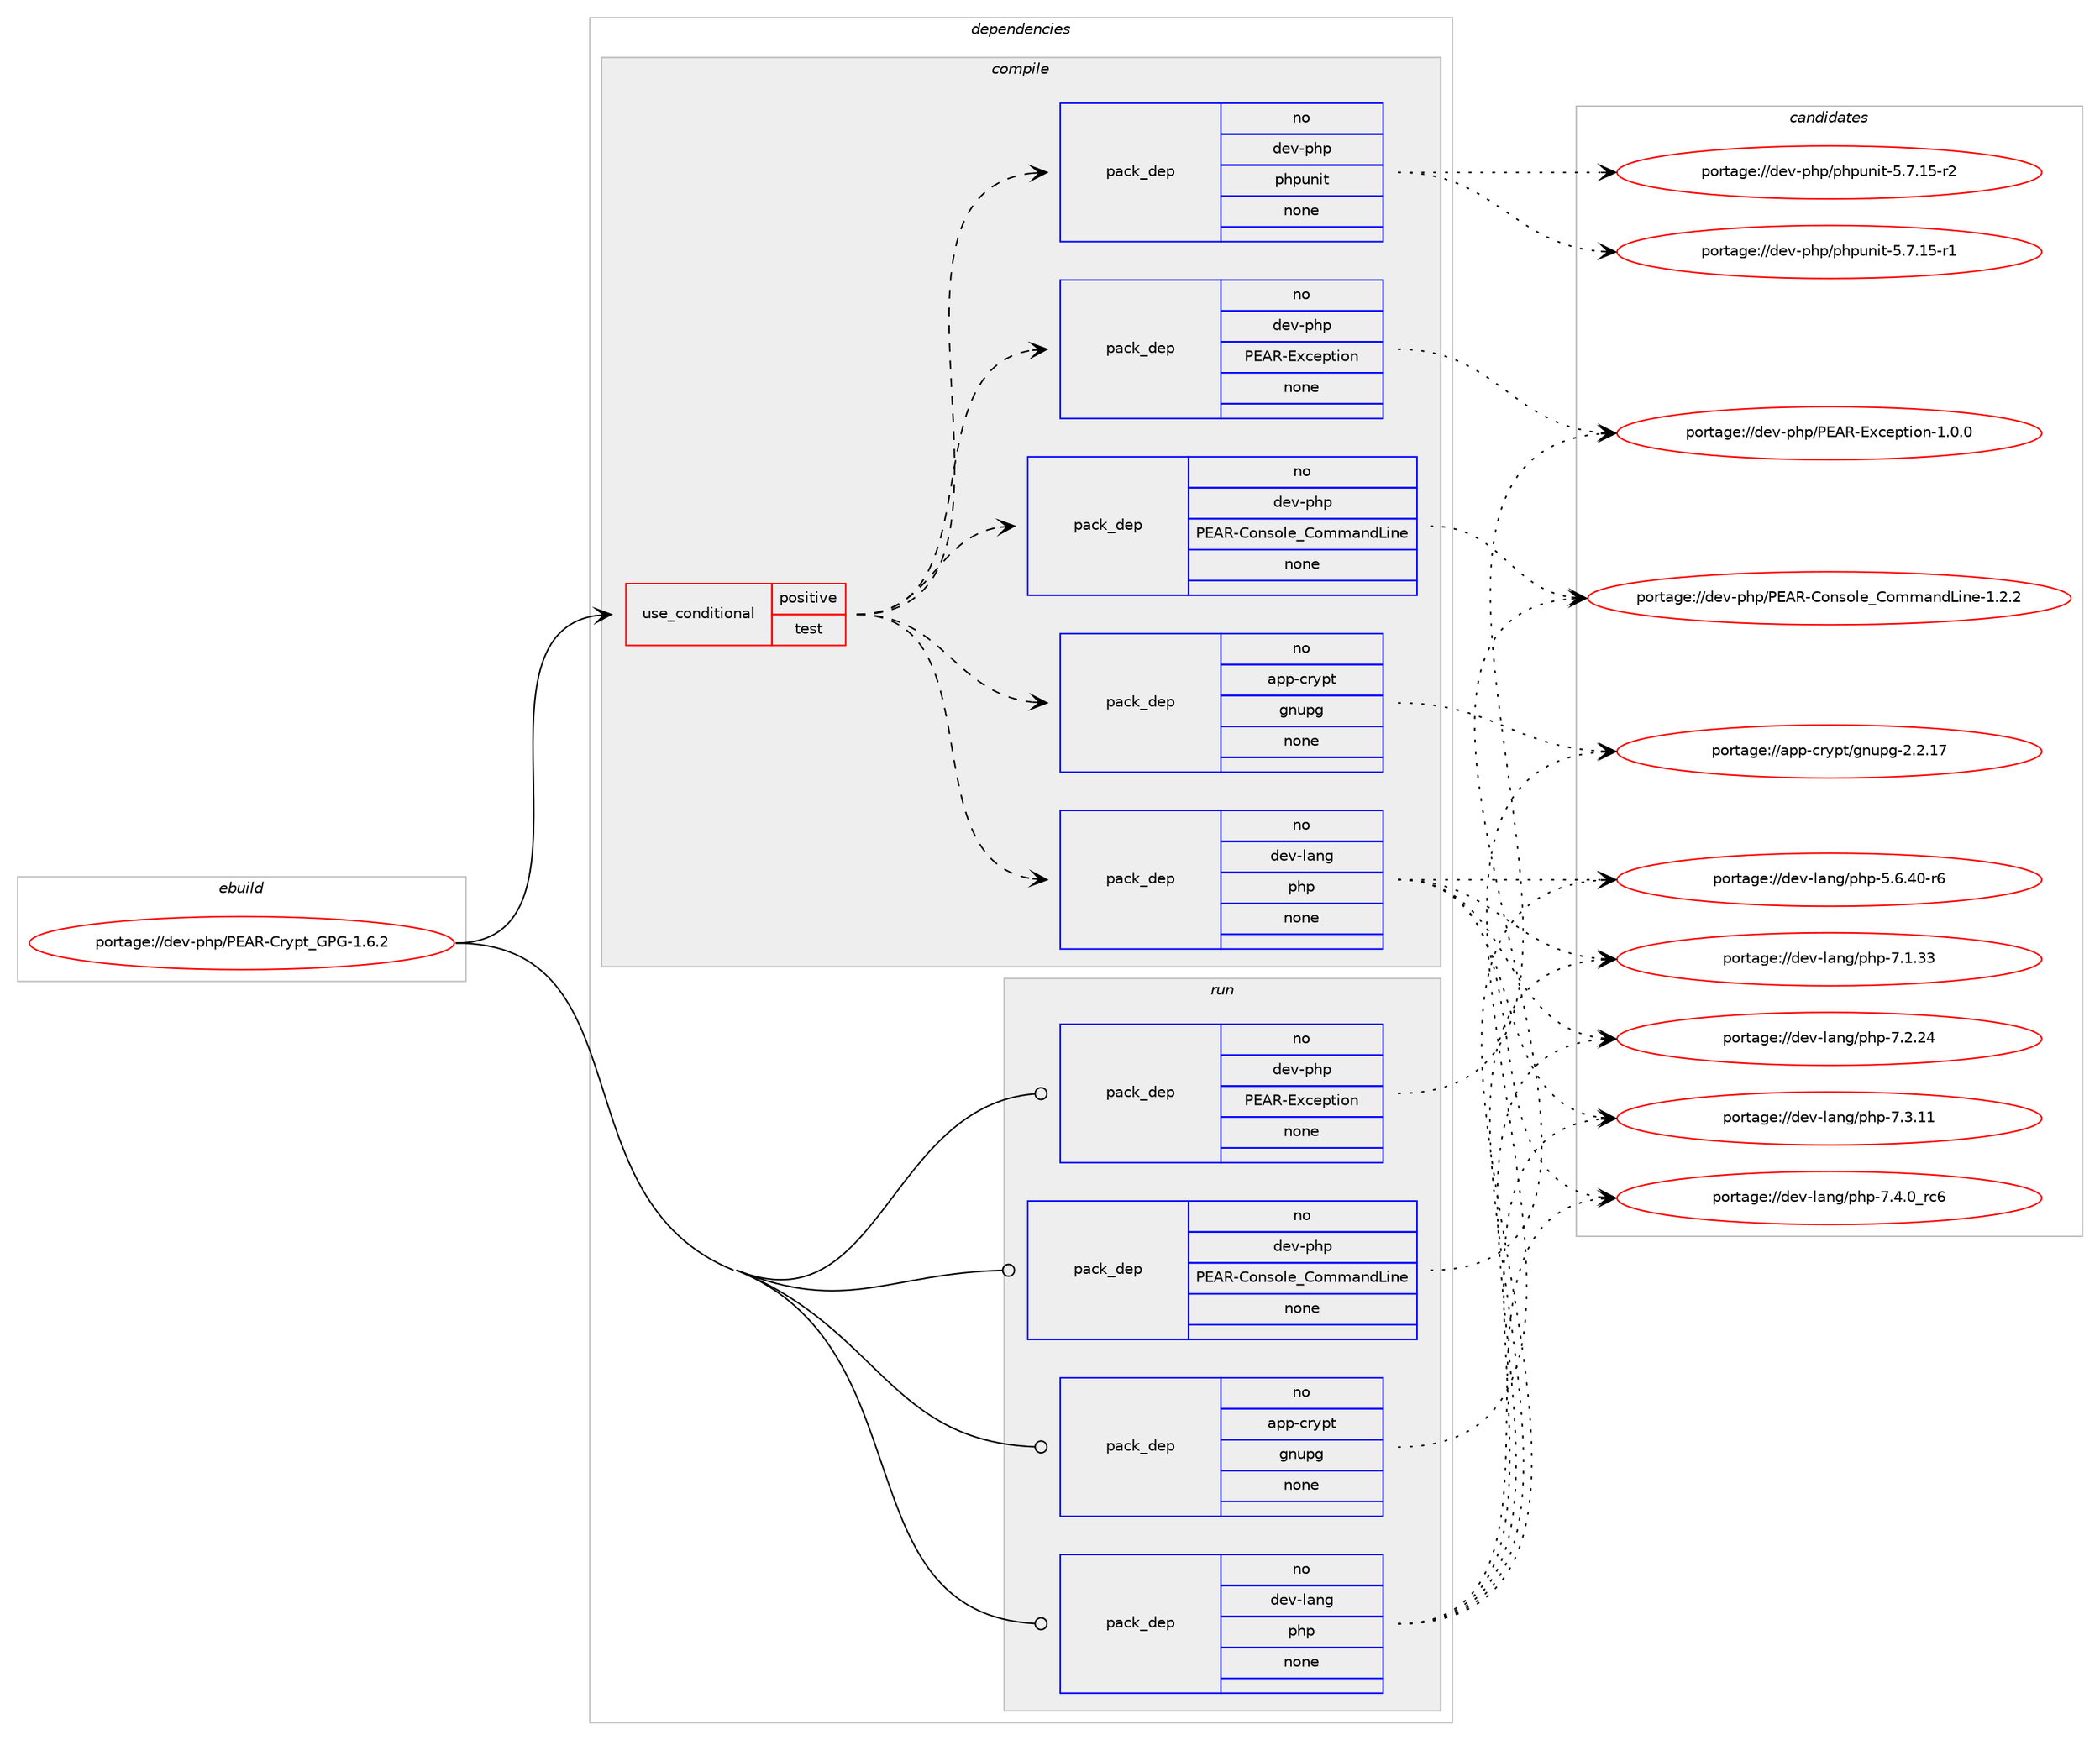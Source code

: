 digraph prolog {

# *************
# Graph options
# *************

newrank=true;
concentrate=true;
compound=true;
graph [rankdir=LR,fontname=Helvetica,fontsize=10,ranksep=1.5];#, ranksep=2.5, nodesep=0.2];
edge  [arrowhead=vee];
node  [fontname=Helvetica,fontsize=10];

# **********
# The ebuild
# **********

subgraph cluster_leftcol {
color=gray;
rank=same;
label=<<i>ebuild</i>>;
id [label="portage://dev-php/PEAR-Crypt_GPG-1.6.2", color=red, width=4, href="../dev-php/PEAR-Crypt_GPG-1.6.2.svg"];
}

# ****************
# The dependencies
# ****************

subgraph cluster_midcol {
color=gray;
label=<<i>dependencies</i>>;
subgraph cluster_compile {
fillcolor="#eeeeee";
style=filled;
label=<<i>compile</i>>;
subgraph cond23960 {
dependency123956 [label=<<TABLE BORDER="0" CELLBORDER="1" CELLSPACING="0" CELLPADDING="4"><TR><TD ROWSPAN="3" CELLPADDING="10">use_conditional</TD></TR><TR><TD>positive</TD></TR><TR><TD>test</TD></TR></TABLE>>, shape=none, color=red];
subgraph pack96798 {
dependency123957 [label=<<TABLE BORDER="0" CELLBORDER="1" CELLSPACING="0" CELLPADDING="4" WIDTH="220"><TR><TD ROWSPAN="6" CELLPADDING="30">pack_dep</TD></TR><TR><TD WIDTH="110">no</TD></TR><TR><TD>app-crypt</TD></TR><TR><TD>gnupg</TD></TR><TR><TD>none</TD></TR><TR><TD></TD></TR></TABLE>>, shape=none, color=blue];
}
dependency123956:e -> dependency123957:w [weight=20,style="dashed",arrowhead="vee"];
subgraph pack96799 {
dependency123958 [label=<<TABLE BORDER="0" CELLBORDER="1" CELLSPACING="0" CELLPADDING="4" WIDTH="220"><TR><TD ROWSPAN="6" CELLPADDING="30">pack_dep</TD></TR><TR><TD WIDTH="110">no</TD></TR><TR><TD>dev-lang</TD></TR><TR><TD>php</TD></TR><TR><TD>none</TD></TR><TR><TD></TD></TR></TABLE>>, shape=none, color=blue];
}
dependency123956:e -> dependency123958:w [weight=20,style="dashed",arrowhead="vee"];
subgraph pack96800 {
dependency123959 [label=<<TABLE BORDER="0" CELLBORDER="1" CELLSPACING="0" CELLPADDING="4" WIDTH="220"><TR><TD ROWSPAN="6" CELLPADDING="30">pack_dep</TD></TR><TR><TD WIDTH="110">no</TD></TR><TR><TD>dev-php</TD></TR><TR><TD>PEAR-Console_CommandLine</TD></TR><TR><TD>none</TD></TR><TR><TD></TD></TR></TABLE>>, shape=none, color=blue];
}
dependency123956:e -> dependency123959:w [weight=20,style="dashed",arrowhead="vee"];
subgraph pack96801 {
dependency123960 [label=<<TABLE BORDER="0" CELLBORDER="1" CELLSPACING="0" CELLPADDING="4" WIDTH="220"><TR><TD ROWSPAN="6" CELLPADDING="30">pack_dep</TD></TR><TR><TD WIDTH="110">no</TD></TR><TR><TD>dev-php</TD></TR><TR><TD>PEAR-Exception</TD></TR><TR><TD>none</TD></TR><TR><TD></TD></TR></TABLE>>, shape=none, color=blue];
}
dependency123956:e -> dependency123960:w [weight=20,style="dashed",arrowhead="vee"];
subgraph pack96802 {
dependency123961 [label=<<TABLE BORDER="0" CELLBORDER="1" CELLSPACING="0" CELLPADDING="4" WIDTH="220"><TR><TD ROWSPAN="6" CELLPADDING="30">pack_dep</TD></TR><TR><TD WIDTH="110">no</TD></TR><TR><TD>dev-php</TD></TR><TR><TD>phpunit</TD></TR><TR><TD>none</TD></TR><TR><TD></TD></TR></TABLE>>, shape=none, color=blue];
}
dependency123956:e -> dependency123961:w [weight=20,style="dashed",arrowhead="vee"];
}
id:e -> dependency123956:w [weight=20,style="solid",arrowhead="vee"];
}
subgraph cluster_compileandrun {
fillcolor="#eeeeee";
style=filled;
label=<<i>compile and run</i>>;
}
subgraph cluster_run {
fillcolor="#eeeeee";
style=filled;
label=<<i>run</i>>;
subgraph pack96803 {
dependency123962 [label=<<TABLE BORDER="0" CELLBORDER="1" CELLSPACING="0" CELLPADDING="4" WIDTH="220"><TR><TD ROWSPAN="6" CELLPADDING="30">pack_dep</TD></TR><TR><TD WIDTH="110">no</TD></TR><TR><TD>app-crypt</TD></TR><TR><TD>gnupg</TD></TR><TR><TD>none</TD></TR><TR><TD></TD></TR></TABLE>>, shape=none, color=blue];
}
id:e -> dependency123962:w [weight=20,style="solid",arrowhead="odot"];
subgraph pack96804 {
dependency123963 [label=<<TABLE BORDER="0" CELLBORDER="1" CELLSPACING="0" CELLPADDING="4" WIDTH="220"><TR><TD ROWSPAN="6" CELLPADDING="30">pack_dep</TD></TR><TR><TD WIDTH="110">no</TD></TR><TR><TD>dev-lang</TD></TR><TR><TD>php</TD></TR><TR><TD>none</TD></TR><TR><TD></TD></TR></TABLE>>, shape=none, color=blue];
}
id:e -> dependency123963:w [weight=20,style="solid",arrowhead="odot"];
subgraph pack96805 {
dependency123964 [label=<<TABLE BORDER="0" CELLBORDER="1" CELLSPACING="0" CELLPADDING="4" WIDTH="220"><TR><TD ROWSPAN="6" CELLPADDING="30">pack_dep</TD></TR><TR><TD WIDTH="110">no</TD></TR><TR><TD>dev-php</TD></TR><TR><TD>PEAR-Console_CommandLine</TD></TR><TR><TD>none</TD></TR><TR><TD></TD></TR></TABLE>>, shape=none, color=blue];
}
id:e -> dependency123964:w [weight=20,style="solid",arrowhead="odot"];
subgraph pack96806 {
dependency123965 [label=<<TABLE BORDER="0" CELLBORDER="1" CELLSPACING="0" CELLPADDING="4" WIDTH="220"><TR><TD ROWSPAN="6" CELLPADDING="30">pack_dep</TD></TR><TR><TD WIDTH="110">no</TD></TR><TR><TD>dev-php</TD></TR><TR><TD>PEAR-Exception</TD></TR><TR><TD>none</TD></TR><TR><TD></TD></TR></TABLE>>, shape=none, color=blue];
}
id:e -> dependency123965:w [weight=20,style="solid",arrowhead="odot"];
}
}

# **************
# The candidates
# **************

subgraph cluster_choices {
rank=same;
color=gray;
label=<<i>candidates</i>>;

subgraph choice96798 {
color=black;
nodesep=1;
choiceportage9711211245991141211121164710311011711210345504650464955 [label="portage://app-crypt/gnupg-2.2.17", color=red, width=4,href="../app-crypt/gnupg-2.2.17.svg"];
dependency123957:e -> choiceportage9711211245991141211121164710311011711210345504650464955:w [style=dotted,weight="100"];
}
subgraph choice96799 {
color=black;
nodesep=1;
choiceportage100101118451089711010347112104112455346544652484511454 [label="portage://dev-lang/php-5.6.40-r6", color=red, width=4,href="../dev-lang/php-5.6.40-r6.svg"];
choiceportage10010111845108971101034711210411245554649465151 [label="portage://dev-lang/php-7.1.33", color=red, width=4,href="../dev-lang/php-7.1.33.svg"];
choiceportage10010111845108971101034711210411245554650465052 [label="portage://dev-lang/php-7.2.24", color=red, width=4,href="../dev-lang/php-7.2.24.svg"];
choiceportage10010111845108971101034711210411245554651464949 [label="portage://dev-lang/php-7.3.11", color=red, width=4,href="../dev-lang/php-7.3.11.svg"];
choiceportage100101118451089711010347112104112455546524648951149954 [label="portage://dev-lang/php-7.4.0_rc6", color=red, width=4,href="../dev-lang/php-7.4.0_rc6.svg"];
dependency123958:e -> choiceportage100101118451089711010347112104112455346544652484511454:w [style=dotted,weight="100"];
dependency123958:e -> choiceportage10010111845108971101034711210411245554649465151:w [style=dotted,weight="100"];
dependency123958:e -> choiceportage10010111845108971101034711210411245554650465052:w [style=dotted,weight="100"];
dependency123958:e -> choiceportage10010111845108971101034711210411245554651464949:w [style=dotted,weight="100"];
dependency123958:e -> choiceportage100101118451089711010347112104112455546524648951149954:w [style=dotted,weight="100"];
}
subgraph choice96800 {
color=black;
nodesep=1;
choiceportage100101118451121041124780696582456711111011511110810195671111091099711010076105110101454946504650 [label="portage://dev-php/PEAR-Console_CommandLine-1.2.2", color=red, width=4,href="../dev-php/PEAR-Console_CommandLine-1.2.2.svg"];
dependency123959:e -> choiceportage100101118451121041124780696582456711111011511110810195671111091099711010076105110101454946504650:w [style=dotted,weight="100"];
}
subgraph choice96801 {
color=black;
nodesep=1;
choiceportage100101118451121041124780696582456912099101112116105111110454946484648 [label="portage://dev-php/PEAR-Exception-1.0.0", color=red, width=4,href="../dev-php/PEAR-Exception-1.0.0.svg"];
dependency123960:e -> choiceportage100101118451121041124780696582456912099101112116105111110454946484648:w [style=dotted,weight="100"];
}
subgraph choice96802 {
color=black;
nodesep=1;
choiceportage1001011184511210411247112104112117110105116455346554649534511449 [label="portage://dev-php/phpunit-5.7.15-r1", color=red, width=4,href="../dev-php/phpunit-5.7.15-r1.svg"];
choiceportage1001011184511210411247112104112117110105116455346554649534511450 [label="portage://dev-php/phpunit-5.7.15-r2", color=red, width=4,href="../dev-php/phpunit-5.7.15-r2.svg"];
dependency123961:e -> choiceportage1001011184511210411247112104112117110105116455346554649534511449:w [style=dotted,weight="100"];
dependency123961:e -> choiceportage1001011184511210411247112104112117110105116455346554649534511450:w [style=dotted,weight="100"];
}
subgraph choice96803 {
color=black;
nodesep=1;
choiceportage9711211245991141211121164710311011711210345504650464955 [label="portage://app-crypt/gnupg-2.2.17", color=red, width=4,href="../app-crypt/gnupg-2.2.17.svg"];
dependency123962:e -> choiceportage9711211245991141211121164710311011711210345504650464955:w [style=dotted,weight="100"];
}
subgraph choice96804 {
color=black;
nodesep=1;
choiceportage100101118451089711010347112104112455346544652484511454 [label="portage://dev-lang/php-5.6.40-r6", color=red, width=4,href="../dev-lang/php-5.6.40-r6.svg"];
choiceportage10010111845108971101034711210411245554649465151 [label="portage://dev-lang/php-7.1.33", color=red, width=4,href="../dev-lang/php-7.1.33.svg"];
choiceportage10010111845108971101034711210411245554650465052 [label="portage://dev-lang/php-7.2.24", color=red, width=4,href="../dev-lang/php-7.2.24.svg"];
choiceportage10010111845108971101034711210411245554651464949 [label="portage://dev-lang/php-7.3.11", color=red, width=4,href="../dev-lang/php-7.3.11.svg"];
choiceportage100101118451089711010347112104112455546524648951149954 [label="portage://dev-lang/php-7.4.0_rc6", color=red, width=4,href="../dev-lang/php-7.4.0_rc6.svg"];
dependency123963:e -> choiceportage100101118451089711010347112104112455346544652484511454:w [style=dotted,weight="100"];
dependency123963:e -> choiceportage10010111845108971101034711210411245554649465151:w [style=dotted,weight="100"];
dependency123963:e -> choiceportage10010111845108971101034711210411245554650465052:w [style=dotted,weight="100"];
dependency123963:e -> choiceportage10010111845108971101034711210411245554651464949:w [style=dotted,weight="100"];
dependency123963:e -> choiceportage100101118451089711010347112104112455546524648951149954:w [style=dotted,weight="100"];
}
subgraph choice96805 {
color=black;
nodesep=1;
choiceportage100101118451121041124780696582456711111011511110810195671111091099711010076105110101454946504650 [label="portage://dev-php/PEAR-Console_CommandLine-1.2.2", color=red, width=4,href="../dev-php/PEAR-Console_CommandLine-1.2.2.svg"];
dependency123964:e -> choiceportage100101118451121041124780696582456711111011511110810195671111091099711010076105110101454946504650:w [style=dotted,weight="100"];
}
subgraph choice96806 {
color=black;
nodesep=1;
choiceportage100101118451121041124780696582456912099101112116105111110454946484648 [label="portage://dev-php/PEAR-Exception-1.0.0", color=red, width=4,href="../dev-php/PEAR-Exception-1.0.0.svg"];
dependency123965:e -> choiceportage100101118451121041124780696582456912099101112116105111110454946484648:w [style=dotted,weight="100"];
}
}

}
